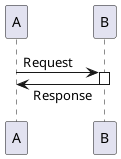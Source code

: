 {
  "sha1": "1zm1yh5rt48v8t3ovnkzkl111uhi50o",
  "insertion": {
    "when": "2024-05-30T20:48:19.866Z",
    "url": "https://github.com/plantuml/plantuml/issues/156",
    "user": "plantuml@gmail.com"
  }
}
@startuml
skinparam ResponseMessageBelowArrow true

A -> B : Request
activate B
A <- B : Response
deactivate B
@enduml
